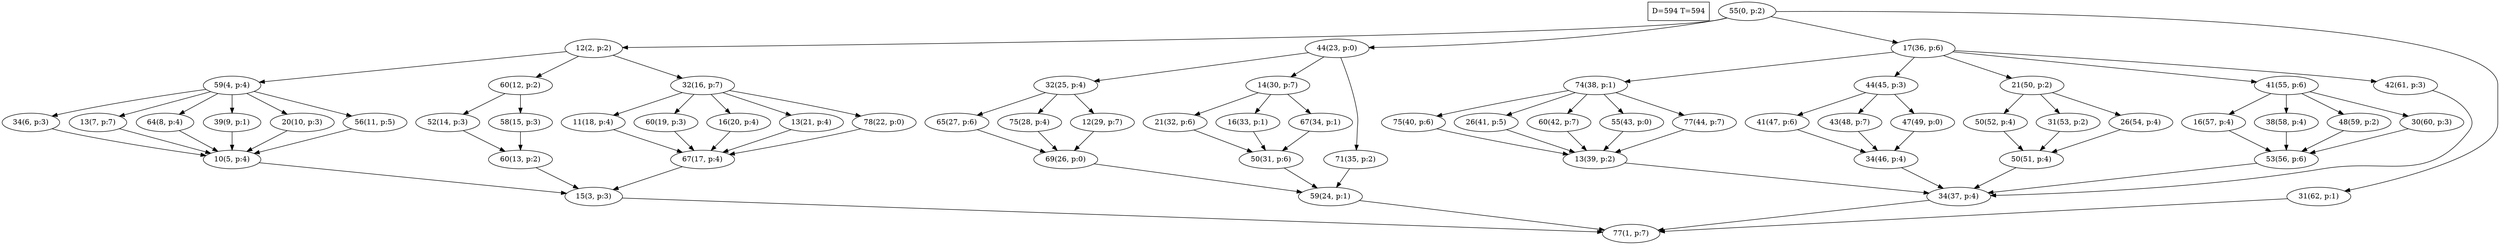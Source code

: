 digraph Task {
i [shape=box, label="D=594 T=594"]; 
0 [label="55(0, p:2)"];
1 [label="77(1, p:7)"];
2 [label="12(2, p:2)"];
3 [label="15(3, p:3)"];
4 [label="59(4, p:4)"];
5 [label="10(5, p:4)"];
6 [label="34(6, p:3)"];
7 [label="13(7, p:7)"];
8 [label="64(8, p:4)"];
9 [label="39(9, p:1)"];
10 [label="20(10, p:3)"];
11 [label="56(11, p:5)"];
12 [label="60(12, p:2)"];
13 [label="60(13, p:2)"];
14 [label="52(14, p:3)"];
15 [label="58(15, p:3)"];
16 [label="32(16, p:7)"];
17 [label="67(17, p:4)"];
18 [label="11(18, p:4)"];
19 [label="60(19, p:3)"];
20 [label="16(20, p:4)"];
21 [label="13(21, p:4)"];
22 [label="78(22, p:0)"];
23 [label="44(23, p:0)"];
24 [label="59(24, p:1)"];
25 [label="32(25, p:4)"];
26 [label="69(26, p:0)"];
27 [label="65(27, p:6)"];
28 [label="75(28, p:4)"];
29 [label="12(29, p:7)"];
30 [label="14(30, p:7)"];
31 [label="50(31, p:6)"];
32 [label="21(32, p:6)"];
33 [label="16(33, p:1)"];
34 [label="67(34, p:1)"];
35 [label="71(35, p:2)"];
36 [label="17(36, p:6)"];
37 [label="34(37, p:4)"];
38 [label="74(38, p:1)"];
39 [label="13(39, p:2)"];
40 [label="75(40, p:6)"];
41 [label="26(41, p:5)"];
42 [label="60(42, p:7)"];
43 [label="55(43, p:0)"];
44 [label="77(44, p:7)"];
45 [label="44(45, p:3)"];
46 [label="34(46, p:4)"];
47 [label="41(47, p:6)"];
48 [label="43(48, p:7)"];
49 [label="47(49, p:0)"];
50 [label="21(50, p:2)"];
51 [label="50(51, p:4)"];
52 [label="50(52, p:4)"];
53 [label="31(53, p:2)"];
54 [label="26(54, p:4)"];
55 [label="41(55, p:6)"];
56 [label="53(56, p:6)"];
57 [label="16(57, p:4)"];
58 [label="38(58, p:4)"];
59 [label="48(59, p:2)"];
60 [label="30(60, p:3)"];
61 [label="42(61, p:3)"];
62 [label="31(62, p:1)"];
0 -> 2;
0 -> 23;
0 -> 36;
0 -> 62;
2 -> 4;
2 -> 12;
2 -> 16;
3 -> 1;
4 -> 6;
4 -> 7;
4 -> 8;
4 -> 9;
4 -> 10;
4 -> 11;
5 -> 3;
6 -> 5;
7 -> 5;
8 -> 5;
9 -> 5;
10 -> 5;
11 -> 5;
12 -> 14;
12 -> 15;
13 -> 3;
14 -> 13;
15 -> 13;
16 -> 18;
16 -> 19;
16 -> 20;
16 -> 21;
16 -> 22;
17 -> 3;
18 -> 17;
19 -> 17;
20 -> 17;
21 -> 17;
22 -> 17;
23 -> 25;
23 -> 30;
23 -> 35;
24 -> 1;
25 -> 27;
25 -> 28;
25 -> 29;
26 -> 24;
27 -> 26;
28 -> 26;
29 -> 26;
30 -> 32;
30 -> 33;
30 -> 34;
31 -> 24;
32 -> 31;
33 -> 31;
34 -> 31;
35 -> 24;
36 -> 38;
36 -> 45;
36 -> 50;
36 -> 55;
36 -> 61;
37 -> 1;
38 -> 40;
38 -> 41;
38 -> 42;
38 -> 43;
38 -> 44;
39 -> 37;
40 -> 39;
41 -> 39;
42 -> 39;
43 -> 39;
44 -> 39;
45 -> 47;
45 -> 48;
45 -> 49;
46 -> 37;
47 -> 46;
48 -> 46;
49 -> 46;
50 -> 52;
50 -> 53;
50 -> 54;
51 -> 37;
52 -> 51;
53 -> 51;
54 -> 51;
55 -> 57;
55 -> 58;
55 -> 59;
55 -> 60;
56 -> 37;
57 -> 56;
58 -> 56;
59 -> 56;
60 -> 56;
61 -> 37;
62 -> 1;
}